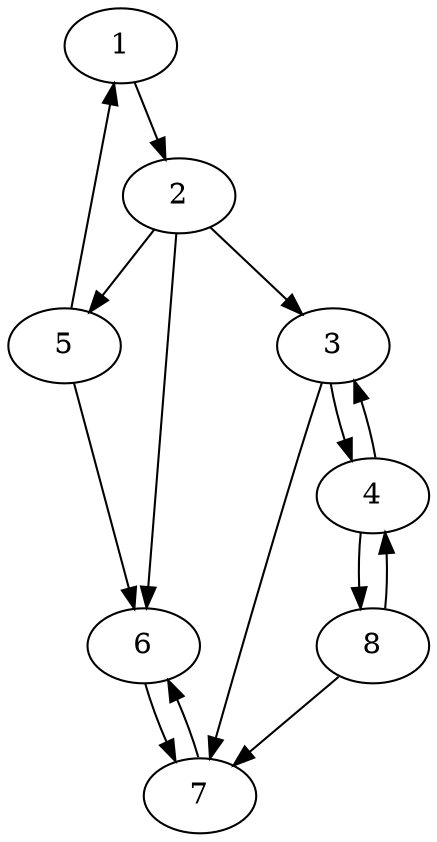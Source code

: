 // 3 strongly-connected components
//
// Source: http://en.wikipedia.org/wiki/File:Scc.png
digraph {
    1 -> 2 -> 5 -> 1
    6 -> 7 -> 6
    3 -> 4 -> 8 -> 4 -> 3
    2 -> 3
    2 -> 6
    3 -> 7
    5 -> 6
    8 -> 7
}
